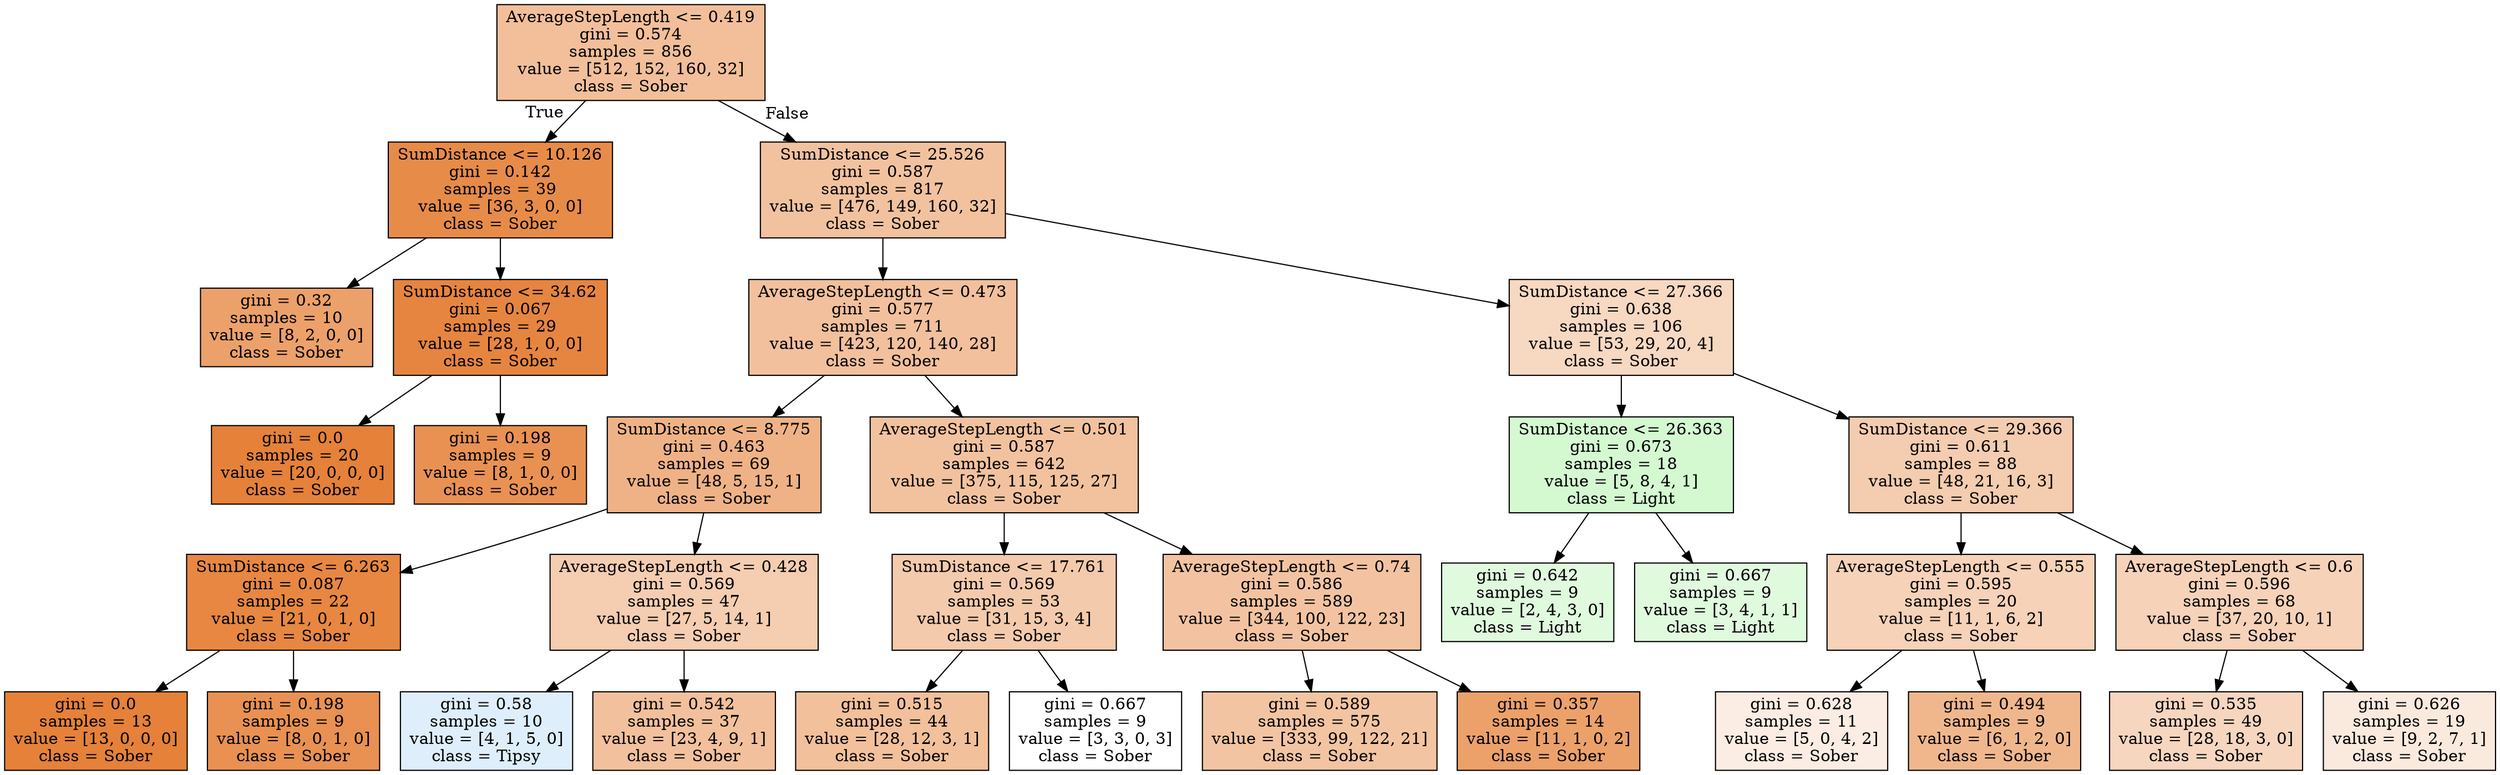 digraph Tree {
node [shape=box, style="filled", color="black"] ;
0 [label="AverageStepLength <= 0.419\ngini = 0.574\nsamples = 856\nvalue = [512, 152, 160, 32]\nclass = Sober", fillcolor="#e5813981"] ;
1 [label="SumDistance <= 10.126\ngini = 0.142\nsamples = 39\nvalue = [36, 3, 0, 0]\nclass = Sober", fillcolor="#e58139ea"] ;
0 -> 1 [labeldistance=2.5, labelangle=45, headlabel="True"] ;
2 [label="gini = 0.32\nsamples = 10\nvalue = [8, 2, 0, 0]\nclass = Sober", fillcolor="#e58139bf"] ;
1 -> 2 ;
3 [label="SumDistance <= 34.62\ngini = 0.067\nsamples = 29\nvalue = [28, 1, 0, 0]\nclass = Sober", fillcolor="#e58139f6"] ;
1 -> 3 ;
4 [label="gini = 0.0\nsamples = 20\nvalue = [20, 0, 0, 0]\nclass = Sober", fillcolor="#e58139ff"] ;
3 -> 4 ;
5 [label="gini = 0.198\nsamples = 9\nvalue = [8, 1, 0, 0]\nclass = Sober", fillcolor="#e58139df"] ;
3 -> 5 ;
6 [label="SumDistance <= 25.526\ngini = 0.587\nsamples = 817\nvalue = [476, 149, 160, 32]\nclass = Sober", fillcolor="#e581397b"] ;
0 -> 6 [labeldistance=2.5, labelangle=-45, headlabel="False"] ;
7 [label="AverageStepLength <= 0.473\ngini = 0.577\nsamples = 711\nvalue = [423, 120, 140, 28]\nclass = Sober", fillcolor="#e581397e"] ;
6 -> 7 ;
8 [label="SumDistance <= 8.775\ngini = 0.463\nsamples = 69\nvalue = [48, 5, 15, 1]\nclass = Sober", fillcolor="#e581399c"] ;
7 -> 8 ;
9 [label="SumDistance <= 6.263\ngini = 0.087\nsamples = 22\nvalue = [21, 0, 1, 0]\nclass = Sober", fillcolor="#e58139f3"] ;
8 -> 9 ;
10 [label="gini = 0.0\nsamples = 13\nvalue = [13, 0, 0, 0]\nclass = Sober", fillcolor="#e58139ff"] ;
9 -> 10 ;
11 [label="gini = 0.198\nsamples = 9\nvalue = [8, 0, 1, 0]\nclass = Sober", fillcolor="#e58139df"] ;
9 -> 11 ;
12 [label="AverageStepLength <= 0.428\ngini = 0.569\nsamples = 47\nvalue = [27, 5, 14, 1]\nclass = Sober", fillcolor="#e5813964"] ;
8 -> 12 ;
13 [label="gini = 0.58\nsamples = 10\nvalue = [4, 1, 5, 0]\nclass = Tipsy", fillcolor="#399de52a"] ;
12 -> 13 ;
14 [label="gini = 0.542\nsamples = 37\nvalue = [23, 4, 9, 1]\nclass = Sober", fillcolor="#e581397f"] ;
12 -> 14 ;
15 [label="AverageStepLength <= 0.501\ngini = 0.587\nsamples = 642\nvalue = [375, 115, 125, 27]\nclass = Sober", fillcolor="#e581397b"] ;
7 -> 15 ;
16 [label="SumDistance <= 17.761\ngini = 0.569\nsamples = 53\nvalue = [31, 15, 3, 4]\nclass = Sober", fillcolor="#e581396b"] ;
15 -> 16 ;
17 [label="gini = 0.515\nsamples = 44\nvalue = [28, 12, 3, 1]\nclass = Sober", fillcolor="#e5813980"] ;
16 -> 17 ;
18 [label="gini = 0.667\nsamples = 9\nvalue = [3, 3, 0, 3]\nclass = Sober", fillcolor="#e5813900"] ;
16 -> 18 ;
19 [label="AverageStepLength <= 0.74\ngini = 0.586\nsamples = 589\nvalue = [344, 100, 122, 23]\nclass = Sober", fillcolor="#e5813979"] ;
15 -> 19 ;
20 [label="gini = 0.589\nsamples = 575\nvalue = [333, 99, 122, 21]\nclass = Sober", fillcolor="#e5813977"] ;
19 -> 20 ;
21 [label="gini = 0.357\nsamples = 14\nvalue = [11, 1, 0, 2]\nclass = Sober", fillcolor="#e58139bf"] ;
19 -> 21 ;
22 [label="SumDistance <= 27.366\ngini = 0.638\nsamples = 106\nvalue = [53, 29, 20, 4]\nclass = Sober", fillcolor="#e581394f"] ;
6 -> 22 ;
23 [label="SumDistance <= 26.363\ngini = 0.673\nsamples = 18\nvalue = [5, 8, 4, 1]\nclass = Light", fillcolor="#47e5393b"] ;
22 -> 23 ;
24 [label="gini = 0.642\nsamples = 9\nvalue = [2, 4, 3, 0]\nclass = Light", fillcolor="#47e5392a"] ;
23 -> 24 ;
25 [label="gini = 0.667\nsamples = 9\nvalue = [3, 4, 1, 1]\nclass = Light", fillcolor="#47e5392a"] ;
23 -> 25 ;
26 [label="SumDistance <= 29.366\ngini = 0.611\nsamples = 88\nvalue = [48, 21, 16, 3]\nclass = Sober", fillcolor="#e5813967"] ;
22 -> 26 ;
27 [label="AverageStepLength <= 0.555\ngini = 0.595\nsamples = 20\nvalue = [11, 1, 6, 2]\nclass = Sober", fillcolor="#e581395b"] ;
26 -> 27 ;
28 [label="gini = 0.628\nsamples = 11\nvalue = [5, 0, 4, 2]\nclass = Sober", fillcolor="#e5813924"] ;
27 -> 28 ;
29 [label="gini = 0.494\nsamples = 9\nvalue = [6, 1, 2, 0]\nclass = Sober", fillcolor="#e5813992"] ;
27 -> 29 ;
30 [label="AverageStepLength <= 0.6\ngini = 0.596\nsamples = 68\nvalue = [37, 20, 10, 1]\nclass = Sober", fillcolor="#e581395a"] ;
26 -> 30 ;
31 [label="gini = 0.535\nsamples = 49\nvalue = [28, 18, 3, 0]\nclass = Sober", fillcolor="#e5813952"] ;
30 -> 31 ;
32 [label="gini = 0.626\nsamples = 19\nvalue = [9, 2, 7, 1]\nclass = Sober", fillcolor="#e581392a"] ;
30 -> 32 ;
}